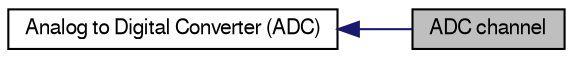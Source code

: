 digraph structs
{
  edge [fontname="FreeSans",fontsize="10",labelfontname="FreeSans",labelfontsize="10"];
  node [fontname="FreeSans",fontsize="10",shape=record];
  rankdir=LR;
  Node0 [label="ADC channel",height=0.2,width=0.4,color="black", fillcolor="grey75", style="filled" fontcolor="black"];
  Node1 [label="Analog to Digital Converter (ADC)",height=0.2,width=0.4,color="black", fillcolor="white", style="filled",URL="$group__adc__group.html"];
  Node1->Node0 [shape=plaintext, color="midnightblue", dir="back", style="solid"];
}
